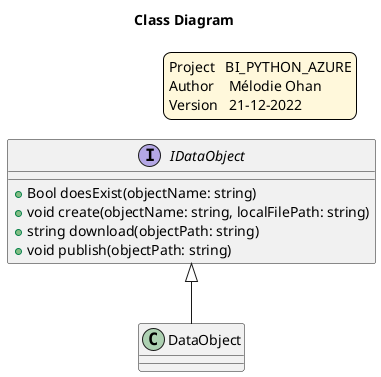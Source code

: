 @startuml
skinparam legendBackgroundColor #fff8db

legend top right
    Project   BI_PYTHON_AZURE
    Author    Mélodie Ohan
    Version   21-12-2022
endlegend

title Class Diagram

Interface IDataObject {
  + Bool doesExist(objectName: string)
  + void create(objectName: string, localFilePath: string)
  + string download(objectPath: string)
  + void publish(objectPath: string)
}

Class DataObject

IDataObject <|-- DataObject
@enduml